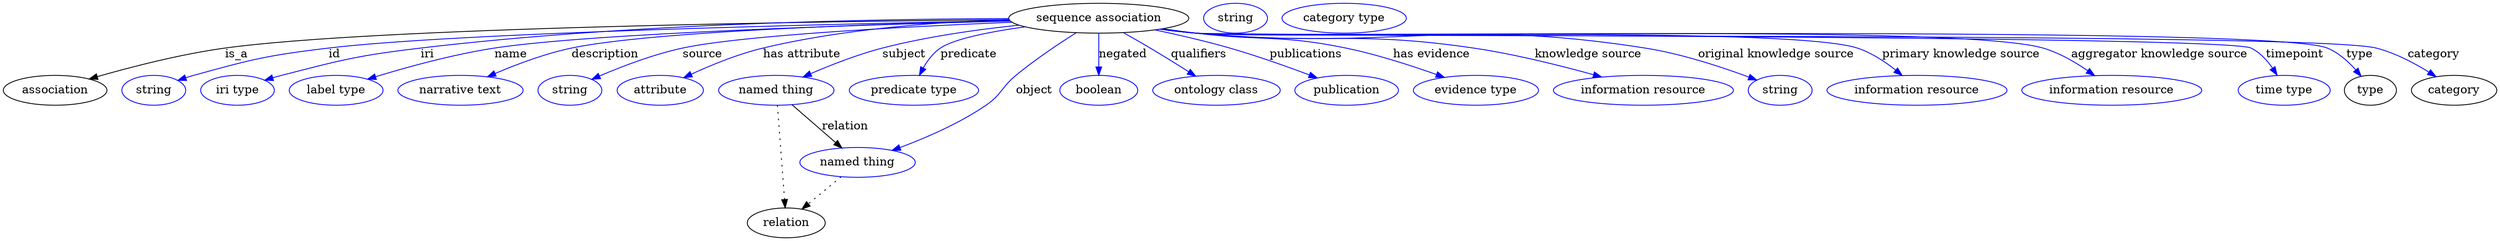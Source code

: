 digraph {
	graph [bb="0,0,3005.7,283"];
	node [label="\N"];
	"sequence association"	[height=0.5,
		label="sequence association",
		pos="1320.4,265",
		width=3.015];
	association	[height=0.5,
		pos="62.394,178",
		width=1.7332];
	"sequence association" -> association	[label=is_a,
		lp="281.39,221.5",
		pos="e,103.53,191.69 1212.1,263.23 981.29,261.12 447.25,253.65 267.39,229 214.08,221.69 154.46,206.31 113.32,194.52"];
	id	[color=blue,
		height=0.5,
		label=string,
		pos="181.39,178",
		width=1.0652];
	"sequence association" -> id	[color=blue,
		label=id,
		lp="399.39,221.5",
		pos="e,210.38,190 1213.2,262.14 1004,258.15 548.28,247.6 392.39,229 319,220.25 300.63,215.72 229.39,196 226.28,195.14 223.09,194.18 219.89,\
193.16",
		style=solid];
	iri	[color=blue,
		height=0.5,
		label="iri type",
		pos="282.39,178",
		width=1.2277];
	"sequence association" -> iri	[color=blue,
		label=iri,
		lp="511.39,221.5",
		pos="e,315.3,190.21 1211.6,264.55 1054.6,264.17 755.74,259.01 503.39,229 427.83,220.01 409.08,214.99 335.39,196 332.02,195.13 328.54,\
194.17 325.05,193.16",
		style=solid];
	name	[color=blue,
		height=0.5,
		label="label type",
		pos="401.39,178",
		width=1.5707];
	"sequence association" -> name	[color=blue,
		label=name,
		lp="612.39,221.5",
		pos="e,439.32,191.43 1213.7,261.6 1041.2,257.25 708.87,246.85 592.39,229 542.79,221.4 487.45,206.14 449.16,194.46",
		style=solid];
	description	[color=blue,
		height=0.5,
		label="narrative text",
		pos="551.39,178",
		width=2.0943];
	"sequence association" -> description	[color=blue,
		label=description,
		lp="724.89,221.5",
		pos="e,583.63,194.3 1213.2,262.04 1058.9,258.54 782.2,249.57 684.39,229 652.82,222.36 618.79,209.45 593.06,198.42",
		style=solid];
	source	[color=blue,
		height=0.5,
		label=string,
		pos="683.39,178",
		width=1.0652];
	"sequence association" -> source	[color=blue,
		label=source,
		lp="842.39,221.5",
		pos="e,709.62,191.27 1215.5,260.2 1091.2,255.08 891.47,244.74 818.39,229 783.58,221.5 745.69,206.86 718.94,195.35",
		style=solid];
	"has attribute"	[color=blue,
		height=0.5,
		label=attribute,
		pos="791.39,178",
		width=1.4443];
	"sequence association" -> "has attribute"	[color=blue,
		label="has attribute",
		lp="962.39,221.5",
		pos="e,819.66,193.22 1212,263.32 1129.6,260.73 1014.1,252.6 915.39,229 885.3,221.8 852.92,208.54 828.8,197.49",
		style=solid];
	subject	[color=blue,
		height=0.5,
		label="named thing",
		pos="931.39,178",
		width=1.9318];
	"sequence association" -> subject	[color=blue,
		label=subject,
		lp="1085.4,221.5",
		pos="e,963.57,194.05 1224.2,256.64 1174.4,251.45 1113.1,242.87 1059.4,229 1029.7,221.33 997.6,208.77 972.96,198.16",
		style=solid];
	predicate	[color=blue,
		height=0.5,
		label="predicate type",
		pos="1097.4,178",
		width=2.1665];
	"sequence association" -> predicate	[color=blue,
		label=predicate,
		lp="1163.4,221.5",
		pos="e,1104,196.02 1231.7,254.62 1190.3,248.88 1146.4,240.42 1129.4,229 1120.6,223.12 1113.8,213.94 1108.7,205.04",
		style=solid];
	object	[color=blue,
		height=0.5,
		label="named thing",
		pos="1029.4,91",
		width=1.9318];
	"sequence association" -> object	[color=blue,
		label=object,
		lp="1242.4,178",
		pos="e,1071,105.47 1293.1,247.41 1272.4,234.38 1243.7,215.27 1220.4,196 1203,181.57 1203.1,172.77 1184.4,160 1152.3,138.07 1112,120.64 \
1080.5,108.92",
		style=solid];
	negated	[color=blue,
		height=0.5,
		label=boolean,
		pos="1320.4,178",
		width=1.2999];
	"sequence association" -> negated	[color=blue,
		label=negated,
		lp="1349.4,221.5",
		pos="e,1320.4,196.18 1320.4,246.8 1320.4,235.16 1320.4,219.55 1320.4,206.24",
		style=solid];
	qualifiers	[color=blue,
		height=0.5,
		label="ontology class",
		pos="1461.4,178",
		width=2.1304];
	"sequence association" -> qualifiers	[color=blue,
		label=qualifiers,
		lp="1440.9,221.5",
		pos="e,1436.7,195.09 1350.2,247.57 1360.5,241.81 1372,235.22 1382.4,229 1397.5,219.98 1413.9,209.64 1427.9,200.72",
		style=solid];
	publications	[color=blue,
		height=0.5,
		label=publication,
		pos="1618.4,178",
		width=1.7332];
	"sequence association" -> publications	[color=blue,
		label=publications,
		lp="1569.4,221.5",
		pos="e,1583.1,192.98 1388.5,250.85 1416.6,244.94 1449.2,237.4 1478.4,229 1510.6,219.71 1546.3,206.96 1573.5,196.66",
		style=solid];
	"has evidence"	[color=blue,
		height=0.5,
		label="evidence type",
		pos="1774.4,178",
		width=2.0943];
	"sequence association" -> "has evidence"	[color=blue,
		label="has evidence",
		lp="1720.9,221.5",
		pos="e,1736.3,193.6 1397.8,252.37 1411.3,250.47 1425.2,248.61 1438.4,247 1517.8,237.3 1539.1,245.22 1617.4,229 1654.8,221.25 1695.9,207.98 \
1726.7,197.06",
		style=solid];
	"knowledge source"	[color=blue,
		height=0.5,
		label="information resource",
		pos="1976.4,178",
		width=3.015];
	"sequence association" -> "knowledge source"	[color=blue,
		label="knowledge source",
		lp="1909.9,221.5",
		pos="e,1925.9,194.08 1396.1,252.07 1410.2,250.15 1424.7,248.35 1438.4,247 1585.9,232.42 1624.8,250.65 1771.4,229 1820.8,221.71 1875.7,\
208.01 1916.2,196.8",
		style=solid];
	"original knowledge source"	[color=blue,
		height=0.5,
		label=string,
		pos="2141.4,178",
		width=1.0652];
	"sequence association" -> "original knowledge source"	[color=blue,
		label="original knowledge source",
		lp="2136.4,221.5",
		pos="e,2113.1,190.38 1395.5,251.92 1409.7,249.99 1424.5,248.23 1438.4,247 1677.6,225.85 1741.1,266.13 1978.4,229 2022.4,222.11 2071,206.06 \
2103.5,193.98",
		style=solid];
	"primary knowledge source"	[color=blue,
		height=0.5,
		label="information resource",
		pos="2306.4,178",
		width=3.015];
	"sequence association" -> "primary knowledge source"	[color=blue,
		label="primary knowledge source",
		lp="2359.4,221.5",
		pos="e,2288.5,195.93 1394.8,251.89 1409.2,249.94 1424.3,248.17 1438.4,247 1526.6,239.68 2150.3,256.39 2234.4,229 2251.3,223.51 2267.7,\
212.67 2280.6,202.47",
		style=solid];
	"aggregator knowledge source"	[color=blue,
		height=0.5,
		label="information resource",
		pos="2541.4,178",
		width=3.015];
	"sequence association" -> "aggregator knowledge source"	[color=blue,
		label="aggregator knowledge source",
		lp="2598.9,221.5",
		pos="e,2520.7,195.74 1394.8,251.83 1409.2,249.88 1424.3,248.14 1438.4,247 1551.4,237.9 2349.5,260.32 2458.4,229 2477.7,223.44 2497.1,\
212.17 2512.3,201.74",
		style=solid];
	timepoint	[color=blue,
		height=0.5,
		label="time type",
		pos="2749.4,178",
		width=1.5346];
	"sequence association" -> timepoint	[color=blue,
		label=timepoint,
		lp="2762.4,221.5",
		pos="e,2740.8,196.28 1394.5,251.83 1409,249.87 1424.2,248.12 1438.4,247 1473.6,244.23 2677.7,244.52 2709.4,229 2720.1,223.76 2728.8,214.15 \
2735.4,204.73",
		style=solid];
	type	[height=0.5,
		pos="2853.4,178",
		width=0.86659];
	"sequence association" -> type	[color=blue,
		label=type,
		lp="2840.4,221.5",
		pos="e,2842.2,194.92 1394.5,251.82 1409,249.86 1424.2,248.11 1438.4,247 1513.9,241.09 2731.3,257.76 2801.4,229 2814.7,223.52 2826.6,212.85 \
2835.6,202.76",
		style=solid];
	category	[height=0.5,
		pos="2954.4,178",
		width=1.4263];
	"sequence association" -> category	[color=blue,
		label=category,
		lp="2929.9,221.5",
		pos="e,2932.5,194.56 1394.5,251.82 1409,249.86 1424.2,248.11 1438.4,247 1517.2,240.85 2783.9,248.6 2860.4,229 2883,223.22 2906.1,211.01 \
2923.8,200.11",
		style=solid];
	subject -> object	[label=relation,
		lp="1014.4,134.5",
		pos="e,1010.6,108.34 950.29,160.61 965.2,147.68 986.19,129.47 1002.8,115.07"];
	relation	[height=0.5,
		pos="943.39,18",
		width=1.2999];
	subject -> relation	[pos="e,942.09,36.188 932.7,159.79 934.78,132.48 938.84,78.994 941.31,46.38",
		style=dotted];
	object -> relation	[pos="e,962.35,34.647 1009.4,73.533 997.81,63.922 982.97,51.669 970.3,41.213",
		style=dotted];
	association_type	[color=blue,
		height=0.5,
		label=string,
		pos="1485.4,265",
		width=1.0652];
	association_category	[color=blue,
		height=0.5,
		label="category type",
		pos="1616.4,265",
		width=2.0762];
}
